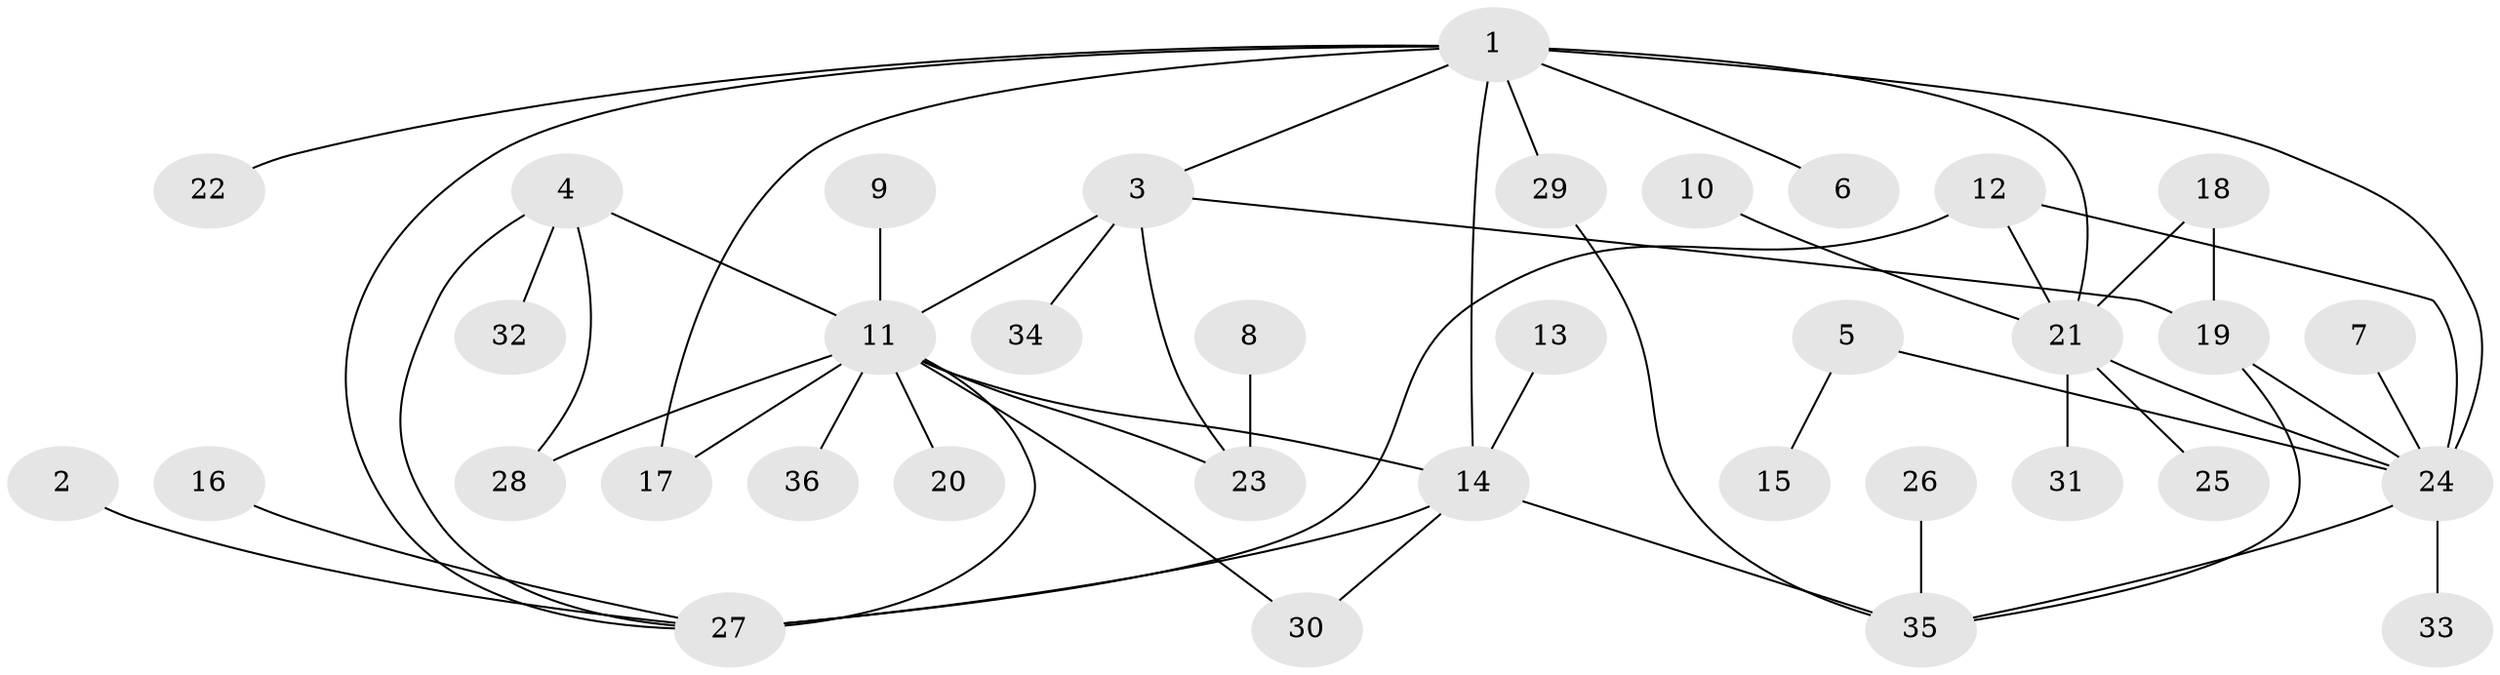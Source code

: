 // original degree distribution, {7: 0.028169014084507043, 3: 0.056338028169014086, 10: 0.014084507042253521, 4: 0.08450704225352113, 6: 0.028169014084507043, 11: 0.014084507042253521, 5: 0.04225352112676056, 9: 0.014084507042253521, 1: 0.4647887323943662, 2: 0.2535211267605634}
// Generated by graph-tools (version 1.1) at 2025/26/03/09/25 03:26:47]
// undirected, 36 vertices, 51 edges
graph export_dot {
graph [start="1"]
  node [color=gray90,style=filled];
  1;
  2;
  3;
  4;
  5;
  6;
  7;
  8;
  9;
  10;
  11;
  12;
  13;
  14;
  15;
  16;
  17;
  18;
  19;
  20;
  21;
  22;
  23;
  24;
  25;
  26;
  27;
  28;
  29;
  30;
  31;
  32;
  33;
  34;
  35;
  36;
  1 -- 3 [weight=1.0];
  1 -- 6 [weight=1.0];
  1 -- 14 [weight=1.0];
  1 -- 17 [weight=1.0];
  1 -- 21 [weight=2.0];
  1 -- 22 [weight=1.0];
  1 -- 24 [weight=1.0];
  1 -- 27 [weight=1.0];
  1 -- 29 [weight=1.0];
  2 -- 27 [weight=1.0];
  3 -- 11 [weight=1.0];
  3 -- 19 [weight=1.0];
  3 -- 23 [weight=1.0];
  3 -- 34 [weight=1.0];
  4 -- 11 [weight=1.0];
  4 -- 27 [weight=1.0];
  4 -- 28 [weight=1.0];
  4 -- 32 [weight=1.0];
  5 -- 15 [weight=1.0];
  5 -- 24 [weight=1.0];
  7 -- 24 [weight=1.0];
  8 -- 23 [weight=1.0];
  9 -- 11 [weight=1.0];
  10 -- 21 [weight=1.0];
  11 -- 14 [weight=1.0];
  11 -- 17 [weight=1.0];
  11 -- 20 [weight=1.0];
  11 -- 23 [weight=1.0];
  11 -- 27 [weight=1.0];
  11 -- 28 [weight=1.0];
  11 -- 30 [weight=1.0];
  11 -- 36 [weight=1.0];
  12 -- 21 [weight=1.0];
  12 -- 24 [weight=1.0];
  12 -- 27 [weight=2.0];
  13 -- 14 [weight=1.0];
  14 -- 27 [weight=1.0];
  14 -- 30 [weight=1.0];
  14 -- 35 [weight=1.0];
  16 -- 27 [weight=1.0];
  18 -- 19 [weight=1.0];
  18 -- 21 [weight=1.0];
  19 -- 24 [weight=1.0];
  19 -- 35 [weight=1.0];
  21 -- 24 [weight=1.0];
  21 -- 25 [weight=1.0];
  21 -- 31 [weight=1.0];
  24 -- 33 [weight=1.0];
  24 -- 35 [weight=1.0];
  26 -- 35 [weight=1.0];
  29 -- 35 [weight=1.0];
}
